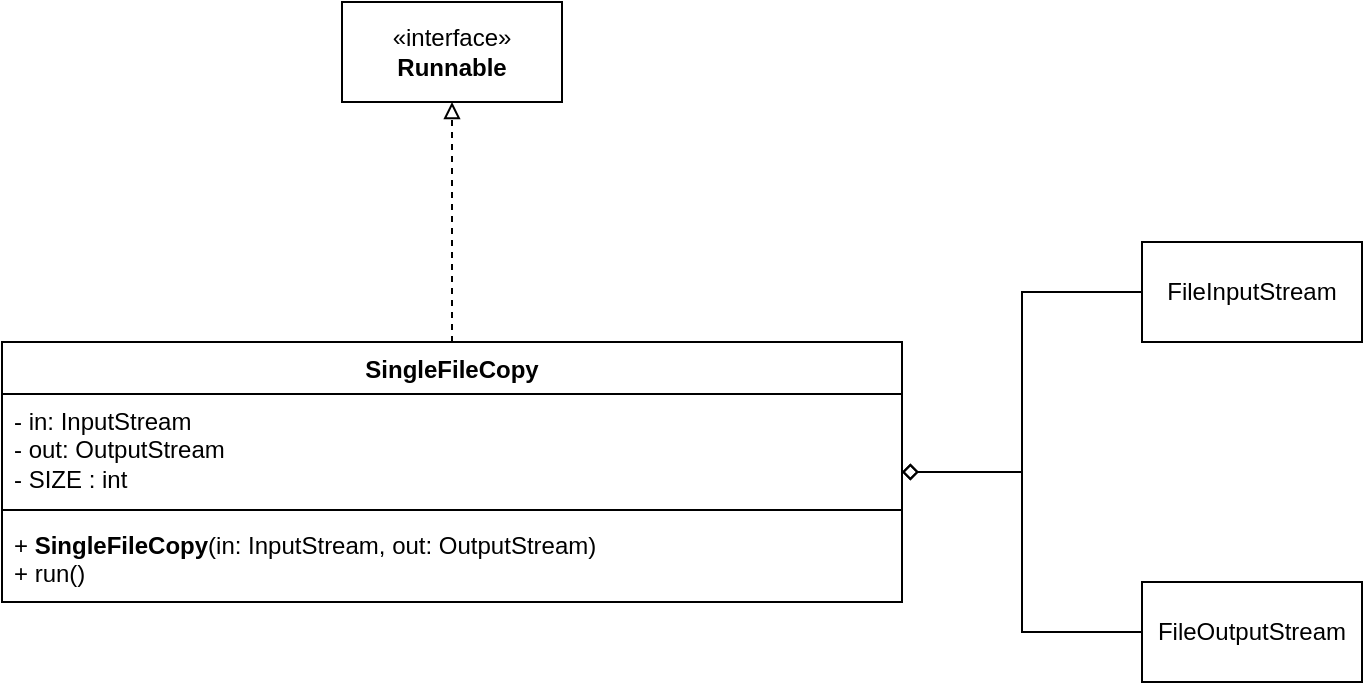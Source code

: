 <mxfile version="22.1.18" type="device" pages="2">
  <diagram id="C5RBs43oDa-KdzZeNtuy" name="SingleFileCopy">
    <mxGraphModel dx="1502" dy="777" grid="1" gridSize="10" guides="1" tooltips="1" connect="1" arrows="1" fold="1" page="1" pageScale="1" pageWidth="827" pageHeight="1169" math="0" shadow="0">
      <root>
        <mxCell id="WIyWlLk6GJQsqaUBKTNV-0" />
        <mxCell id="WIyWlLk6GJQsqaUBKTNV-1" parent="WIyWlLk6GJQsqaUBKTNV-0" />
        <mxCell id="-LKgXtK6PA76z6ovsxlv-1" style="edgeStyle=orthogonalEdgeStyle;rounded=0;orthogonalLoop=1;jettySize=auto;html=1;dashed=1;endArrow=block;endFill=0;" parent="WIyWlLk6GJQsqaUBKTNV-1" source="sKwEqX5zjyKueGjFuPMs-0" target="-LKgXtK6PA76z6ovsxlv-0" edge="1">
          <mxGeometry relative="1" as="geometry">
            <Array as="points">
              <mxPoint x="285" y="160" />
              <mxPoint x="285" y="160" />
            </Array>
          </mxGeometry>
        </mxCell>
        <mxCell id="sKwEqX5zjyKueGjFuPMs-0" value="SingleFileCopy" style="swimlane;fontStyle=1;align=center;verticalAlign=top;childLayout=stackLayout;horizontal=1;startSize=26;horizontalStack=0;resizeParent=1;resizeParentMax=0;resizeLast=0;collapsible=1;marginBottom=0;whiteSpace=wrap;html=1;" parent="WIyWlLk6GJQsqaUBKTNV-1" vertex="1">
          <mxGeometry x="60" y="250" width="450" height="130" as="geometry" />
        </mxCell>
        <mxCell id="sKwEqX5zjyKueGjFuPMs-1" value="- in: InputStream&lt;div&gt;- out: OutputStream&lt;/div&gt;&lt;div&gt;- SIZE : int&lt;/div&gt;" style="text;strokeColor=none;fillColor=none;align=left;verticalAlign=top;spacingLeft=4;spacingRight=4;overflow=hidden;rotatable=0;points=[[0,0.5],[1,0.5]];portConstraint=eastwest;whiteSpace=wrap;html=1;" parent="sKwEqX5zjyKueGjFuPMs-0" vertex="1">
          <mxGeometry y="26" width="450" height="54" as="geometry" />
        </mxCell>
        <mxCell id="sKwEqX5zjyKueGjFuPMs-2" value="" style="line;strokeWidth=1;fillColor=none;align=left;verticalAlign=middle;spacingTop=-1;spacingLeft=3;spacingRight=3;rotatable=0;labelPosition=right;points=[];portConstraint=eastwest;strokeColor=inherit;" parent="sKwEqX5zjyKueGjFuPMs-0" vertex="1">
          <mxGeometry y="80" width="450" height="8" as="geometry" />
        </mxCell>
        <mxCell id="sKwEqX5zjyKueGjFuPMs-3" value="+&amp;nbsp;&lt;span style=&quot;font-weight: 700; text-align: center;&quot;&gt;SingleFileCopy&lt;/span&gt;(in: InputStream, out: OutputStream)&lt;div&gt;+ run()&lt;/div&gt;" style="text;strokeColor=none;fillColor=none;align=left;verticalAlign=top;spacingLeft=4;spacingRight=4;overflow=hidden;rotatable=0;points=[[0,0.5],[1,0.5]];portConstraint=eastwest;whiteSpace=wrap;html=1;" parent="sKwEqX5zjyKueGjFuPMs-0" vertex="1">
          <mxGeometry y="88" width="450" height="42" as="geometry" />
        </mxCell>
        <mxCell id="sKwEqX5zjyKueGjFuPMs-7" style="edgeStyle=orthogonalEdgeStyle;rounded=0;orthogonalLoop=1;jettySize=auto;html=1;endArrow=diamond;endFill=0;" parent="WIyWlLk6GJQsqaUBKTNV-1" source="sKwEqX5zjyKueGjFuPMs-4" target="sKwEqX5zjyKueGjFuPMs-0" edge="1">
          <mxGeometry relative="1" as="geometry" />
        </mxCell>
        <mxCell id="sKwEqX5zjyKueGjFuPMs-4" value="FileOutputStream" style="html=1;whiteSpace=wrap;" parent="WIyWlLk6GJQsqaUBKTNV-1" vertex="1">
          <mxGeometry x="630" y="370" width="110" height="50" as="geometry" />
        </mxCell>
        <mxCell id="sKwEqX5zjyKueGjFuPMs-6" style="edgeStyle=orthogonalEdgeStyle;rounded=0;orthogonalLoop=1;jettySize=auto;html=1;endArrow=diamond;endFill=0;" parent="WIyWlLk6GJQsqaUBKTNV-1" source="sKwEqX5zjyKueGjFuPMs-5" target="sKwEqX5zjyKueGjFuPMs-0" edge="1">
          <mxGeometry relative="1" as="geometry" />
        </mxCell>
        <mxCell id="sKwEqX5zjyKueGjFuPMs-5" value="FileInputStream" style="html=1;whiteSpace=wrap;" parent="WIyWlLk6GJQsqaUBKTNV-1" vertex="1">
          <mxGeometry x="630" y="200" width="110" height="50" as="geometry" />
        </mxCell>
        <mxCell id="-LKgXtK6PA76z6ovsxlv-0" value="«interface»&lt;br&gt;&lt;b&gt;Runnable&lt;/b&gt;" style="html=1;whiteSpace=wrap;" parent="WIyWlLk6GJQsqaUBKTNV-1" vertex="1">
          <mxGeometry x="230" y="80" width="110" height="50" as="geometry" />
        </mxCell>
      </root>
    </mxGraphModel>
  </diagram>
  <diagram id="9VZDZ3fmeXjfZXlW8FQZ" name="페이지-2">
    <mxGraphModel dx="1036" dy="536" grid="1" gridSize="10" guides="1" tooltips="1" connect="1" arrows="1" fold="1" page="1" pageScale="1" pageWidth="827" pageHeight="1169" math="0" shadow="0">
      <root>
        <mxCell id="0" />
        <mxCell id="1" parent="0" />
        <mxCell id="L9vFsFYayC1HKRpCxG26-2" style="edgeStyle=orthogonalEdgeStyle;rounded=0;orthogonalLoop=1;jettySize=auto;html=1;dashed=1;endArrow=block;endFill=0;" parent="1" source="r-0kMigOAQxbtWsTsUoM-2" target="r-0kMigOAQxbtWsTsUoM-10" edge="1">
          <mxGeometry relative="1" as="geometry" />
        </mxCell>
        <mxCell id="r-0kMigOAQxbtWsTsUoM-2" value="MultipleFileCopy" style="swimlane;fontStyle=1;align=center;verticalAlign=top;childLayout=stackLayout;horizontal=1;startSize=26;horizontalStack=0;resizeParent=1;resizeParentMax=0;resizeLast=0;collapsible=1;marginBottom=0;whiteSpace=wrap;html=1;" parent="1" vertex="1">
          <mxGeometry x="74" y="585" width="450" height="150" as="geometry" />
        </mxCell>
        <mxCell id="r-0kMigOAQxbtWsTsUoM-3" value="- in: InputStream&lt;div&gt;- out: OutputStream&lt;/div&gt;&lt;div&gt;- SIZE: int&lt;/div&gt;" style="text;strokeColor=none;fillColor=none;align=left;verticalAlign=top;spacingLeft=4;spacingRight=4;overflow=hidden;rotatable=0;points=[[0,0.5],[1,0.5]];portConstraint=eastwest;whiteSpace=wrap;html=1;" parent="r-0kMigOAQxbtWsTsUoM-2" vertex="1">
          <mxGeometry y="26" width="450" height="54" as="geometry" />
        </mxCell>
        <mxCell id="r-0kMigOAQxbtWsTsUoM-4" value="" style="line;strokeWidth=1;fillColor=none;align=left;verticalAlign=middle;spacingTop=-1;spacingLeft=3;spacingRight=3;rotatable=0;labelPosition=right;points=[];portConstraint=eastwest;strokeColor=inherit;" parent="r-0kMigOAQxbtWsTsUoM-2" vertex="1">
          <mxGeometry y="80" width="450" height="8" as="geometry" />
        </mxCell>
        <mxCell id="r-0kMigOAQxbtWsTsUoM-5" value="+&amp;nbsp;&lt;span style=&quot;font-weight: 700; text-align: center;&quot;&gt;MultipleFileCopy&lt;/span&gt;(in: InputStream, out: OutputStream)&lt;div&gt;+ run()&lt;/div&gt;&lt;div&gt;+ close()&lt;/div&gt;" style="text;strokeColor=none;fillColor=none;align=left;verticalAlign=top;spacingLeft=4;spacingRight=4;overflow=hidden;rotatable=0;points=[[0,0.5],[1,0.5]];portConstraint=eastwest;whiteSpace=wrap;html=1;" parent="r-0kMigOAQxbtWsTsUoM-2" vertex="1">
          <mxGeometry y="88" width="450" height="62" as="geometry" />
        </mxCell>
        <mxCell id="r-0kMigOAQxbtWsTsUoM-6" style="edgeStyle=orthogonalEdgeStyle;rounded=0;orthogonalLoop=1;jettySize=auto;html=1;endArrow=diamond;endFill=0;" parent="1" source="r-0kMigOAQxbtWsTsUoM-7" target="r-0kMigOAQxbtWsTsUoM-2" edge="1">
          <mxGeometry relative="1" as="geometry" />
        </mxCell>
        <mxCell id="r-0kMigOAQxbtWsTsUoM-7" value="FileOutputStream" style="html=1;whiteSpace=wrap;" parent="1" vertex="1">
          <mxGeometry x="644" y="705" width="110" height="50" as="geometry" />
        </mxCell>
        <mxCell id="r-0kMigOAQxbtWsTsUoM-8" style="edgeStyle=orthogonalEdgeStyle;rounded=0;orthogonalLoop=1;jettySize=auto;html=1;endArrow=diamond;endFill=0;" parent="1" source="r-0kMigOAQxbtWsTsUoM-9" target="r-0kMigOAQxbtWsTsUoM-2" edge="1">
          <mxGeometry relative="1" as="geometry" />
        </mxCell>
        <mxCell id="r-0kMigOAQxbtWsTsUoM-9" value="FileInputStream" style="html=1;whiteSpace=wrap;" parent="1" vertex="1">
          <mxGeometry x="644" y="535" width="110" height="50" as="geometry" />
        </mxCell>
        <mxCell id="r-0kMigOAQxbtWsTsUoM-10" value="«interface»&lt;br&gt;&lt;b&gt;Runnable&lt;/b&gt;" style="html=1;whiteSpace=wrap;" parent="1" vertex="1">
          <mxGeometry x="244" y="420" width="110" height="50" as="geometry" />
        </mxCell>
      </root>
    </mxGraphModel>
  </diagram>
</mxfile>
